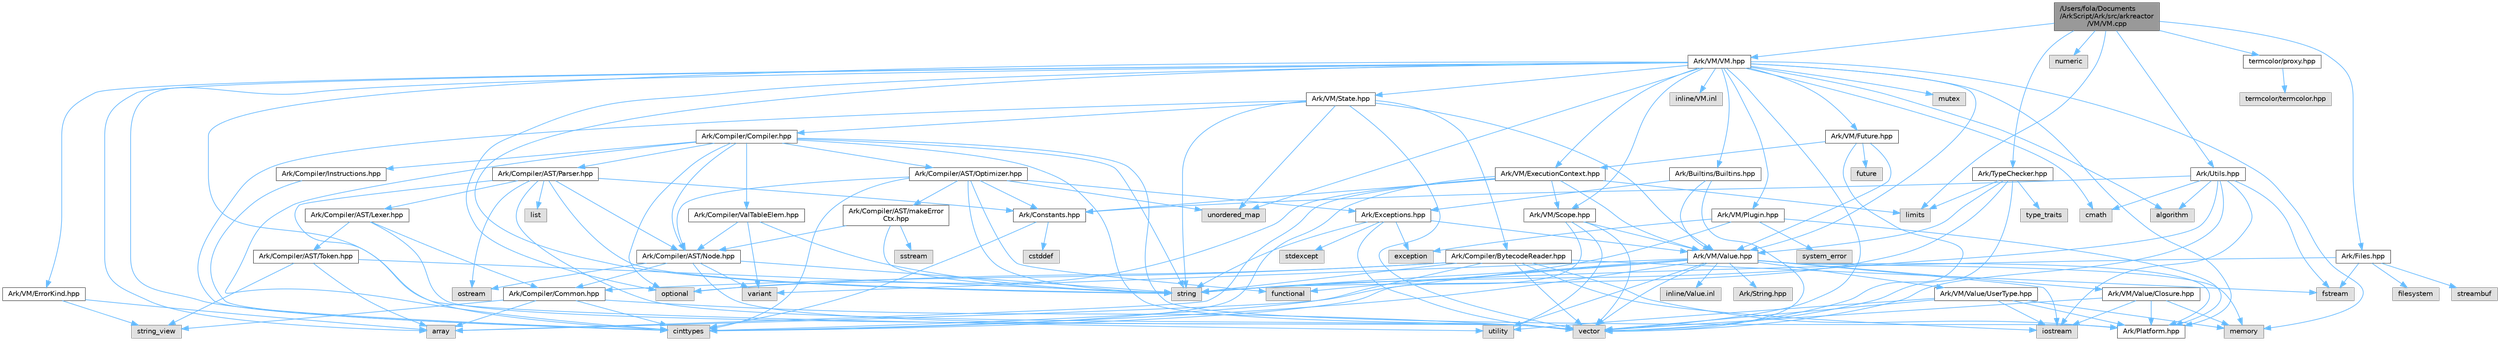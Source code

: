 digraph "/Users/fola/Documents/ArkScript/Ark/src/arkreactor/VM/VM.cpp"
{
 // INTERACTIVE_SVG=YES
 // LATEX_PDF_SIZE
  bgcolor="transparent";
  edge [fontname=Helvetica,fontsize=10,labelfontname=Helvetica,labelfontsize=10];
  node [fontname=Helvetica,fontsize=10,shape=box,height=0.2,width=0.4];
  Node1 [label="/Users/fola/Documents\l/ArkScript/Ark/src/arkreactor\l/VM/VM.cpp",height=0.2,width=0.4,color="gray40", fillcolor="grey60", style="filled", fontcolor="black",tooltip=" "];
  Node1 -> Node2 [color="steelblue1",style="solid"];
  Node2 [label="Ark/VM/VM.hpp",height=0.2,width=0.4,color="grey40", fillcolor="white", style="filled",URL="$d1/d91/VM_8hpp.html",tooltip="The ArkScript virtual machine."];
  Node2 -> Node3 [color="steelblue1",style="solid"];
  Node3 [label="array",height=0.2,width=0.4,color="grey60", fillcolor="#E0E0E0", style="filled",tooltip=" "];
  Node2 -> Node4 [color="steelblue1",style="solid"];
  Node4 [label="vector",height=0.2,width=0.4,color="grey60", fillcolor="#E0E0E0", style="filled",tooltip=" "];
  Node2 -> Node5 [color="steelblue1",style="solid"];
  Node5 [label="string",height=0.2,width=0.4,color="grey60", fillcolor="#E0E0E0", style="filled",tooltip=" "];
  Node2 -> Node6 [color="steelblue1",style="solid"];
  Node6 [label="cinttypes",height=0.2,width=0.4,color="grey60", fillcolor="#E0E0E0", style="filled",tooltip=" "];
  Node2 -> Node7 [color="steelblue1",style="solid"];
  Node7 [label="algorithm",height=0.2,width=0.4,color="grey60", fillcolor="#E0E0E0", style="filled",tooltip=" "];
  Node2 -> Node8 [color="steelblue1",style="solid"];
  Node8 [label="optional",height=0.2,width=0.4,color="grey60", fillcolor="#E0E0E0", style="filled",tooltip=" "];
  Node2 -> Node9 [color="steelblue1",style="solid"];
  Node9 [label="memory",height=0.2,width=0.4,color="grey60", fillcolor="#E0E0E0", style="filled",tooltip=" "];
  Node2 -> Node10 [color="steelblue1",style="solid"];
  Node10 [label="unordered_map",height=0.2,width=0.4,color="grey60", fillcolor="#E0E0E0", style="filled",tooltip=" "];
  Node2 -> Node11 [color="steelblue1",style="solid"];
  Node11 [label="utility",height=0.2,width=0.4,color="grey60", fillcolor="#E0E0E0", style="filled",tooltip=" "];
  Node2 -> Node12 [color="steelblue1",style="solid"];
  Node12 [label="mutex",height=0.2,width=0.4,color="grey60", fillcolor="#E0E0E0", style="filled",tooltip=" "];
  Node2 -> Node13 [color="steelblue1",style="solid"];
  Node13 [label="Ark/VM/Value.hpp",height=0.2,width=0.4,color="grey40", fillcolor="white", style="filled",URL="$de/dfd/Value_8hpp.html",tooltip=" "];
  Node13 -> Node4 [color="steelblue1",style="solid"];
  Node13 -> Node14 [color="steelblue1",style="solid"];
  Node14 [label="variant",height=0.2,width=0.4,color="grey60", fillcolor="#E0E0E0", style="filled",tooltip=" "];
  Node13 -> Node5 [color="steelblue1",style="solid"];
  Node13 -> Node6 [color="steelblue1",style="solid"];
  Node13 -> Node15 [color="steelblue1",style="solid"];
  Node15 [label="iostream",height=0.2,width=0.4,color="grey60", fillcolor="#E0E0E0", style="filled",tooltip=" "];
  Node13 -> Node9 [color="steelblue1",style="solid"];
  Node13 -> Node16 [color="steelblue1",style="solid"];
  Node16 [label="functional",height=0.2,width=0.4,color="grey60", fillcolor="#E0E0E0", style="filled",tooltip=" "];
  Node13 -> Node11 [color="steelblue1",style="solid"];
  Node13 -> Node17 [color="steelblue1",style="solid"];
  Node17 [label="Ark/String.hpp",height=0.2,width=0.4,color="grey60", fillcolor="#E0E0E0", style="filled",tooltip=" "];
  Node13 -> Node3 [color="steelblue1",style="solid"];
  Node13 -> Node18 [color="steelblue1",style="solid"];
  Node18 [label="Ark/VM/Value/Closure.hpp",height=0.2,width=0.4,color="grey40", fillcolor="white", style="filled",URL="$dc/dd5/Closure_8hpp.html",tooltip="Subtype of the value type, handling closures."];
  Node18 -> Node9 [color="steelblue1",style="solid"];
  Node18 -> Node4 [color="steelblue1",style="solid"];
  Node18 -> Node15 [color="steelblue1",style="solid"];
  Node18 -> Node19 [color="steelblue1",style="solid"];
  Node19 [label="Ark/Platform.hpp",height=0.2,width=0.4,color="grey40", fillcolor="white", style="filled",URL="$d5/d40/Platform_8hpp.html",tooltip="ArkScript configuration macros."];
  Node13 -> Node20 [color="steelblue1",style="solid"];
  Node20 [label="Ark/VM/Value/UserType.hpp",height=0.2,width=0.4,color="grey40", fillcolor="white", style="filled",URL="$dc/d3d/UserType_8hpp.html",tooltip="Subtype of the value, capable of handling any C++ type."];
  Node20 -> Node15 [color="steelblue1",style="solid"];
  Node20 -> Node4 [color="steelblue1",style="solid"];
  Node20 -> Node11 [color="steelblue1",style="solid"];
  Node20 -> Node9 [color="steelblue1",style="solid"];
  Node20 -> Node19 [color="steelblue1",style="solid"];
  Node13 -> Node19 [color="steelblue1",style="solid"];
  Node13 -> Node21 [color="steelblue1",style="solid"];
  Node21 [label="inline/Value.inl",height=0.2,width=0.4,color="grey60", fillcolor="#E0E0E0", style="filled",tooltip=" "];
  Node2 -> Node22 [color="steelblue1",style="solid"];
  Node22 [label="Ark/VM/Scope.hpp",height=0.2,width=0.4,color="grey40", fillcolor="white", style="filled",URL="$d8/dcd/Scope_8hpp.html",tooltip="The virtual machine scope system."];
  Node22 -> Node4 [color="steelblue1",style="solid"];
  Node22 -> Node11 [color="steelblue1",style="solid"];
  Node22 -> Node6 [color="steelblue1",style="solid"];
  Node22 -> Node13 [color="steelblue1",style="solid"];
  Node2 -> Node23 [color="steelblue1",style="solid"];
  Node23 [label="Ark/VM/State.hpp",height=0.2,width=0.4,color="grey40", fillcolor="white", style="filled",URL="$d0/db5/State_8hpp.html",tooltip="State used by the virtual machine: it loads the bytecode, can compile it if needed,..."];
  Node23 -> Node5 [color="steelblue1",style="solid"];
  Node23 -> Node4 [color="steelblue1",style="solid"];
  Node23 -> Node6 [color="steelblue1",style="solid"];
  Node23 -> Node10 [color="steelblue1",style="solid"];
  Node23 -> Node13 [color="steelblue1",style="solid"];
  Node23 -> Node24 [color="steelblue1",style="solid"];
  Node24 [label="Ark/Compiler/BytecodeReader.hpp",height=0.2,width=0.4,color="grey40", fillcolor="white", style="filled",URL="$d1/d84/BytecodeReader_8hpp.html",tooltip="A bytecode disassembler for ArkScript."];
  Node24 -> Node4 [color="steelblue1",style="solid"];
  Node24 -> Node25 [color="steelblue1",style="solid"];
  Node25 [label="fstream",height=0.2,width=0.4,color="grey60", fillcolor="#E0E0E0", style="filled",tooltip=" "];
  Node24 -> Node15 [color="steelblue1",style="solid"];
  Node24 -> Node5 [color="steelblue1",style="solid"];
  Node24 -> Node6 [color="steelblue1",style="solid"];
  Node24 -> Node8 [color="steelblue1",style="solid"];
  Node24 -> Node19 [color="steelblue1",style="solid"];
  Node24 -> Node26 [color="steelblue1",style="solid"];
  Node26 [label="Ark/Compiler/Common.hpp",height=0.2,width=0.4,color="grey40", fillcolor="white", style="filled",URL="$d8/ddd/Common_8hpp.html",tooltip="Common code for the compiler."];
  Node26 -> Node3 [color="steelblue1",style="solid"];
  Node26 -> Node27 [color="steelblue1",style="solid"];
  Node27 [label="string_view",height=0.2,width=0.4,color="grey60", fillcolor="#E0E0E0", style="filled",tooltip=" "];
  Node26 -> Node4 [color="steelblue1",style="solid"];
  Node26 -> Node6 [color="steelblue1",style="solid"];
  Node23 -> Node28 [color="steelblue1",style="solid"];
  Node28 [label="Ark/Compiler/Compiler.hpp",height=0.2,width=0.4,color="grey40", fillcolor="white", style="filled",URL="$d8/d0f/Compiler_8hpp.html",tooltip="ArkScript compiler is in charge of transforming the AST into bytecode."];
  Node28 -> Node4 [color="steelblue1",style="solid"];
  Node28 -> Node5 [color="steelblue1",style="solid"];
  Node28 -> Node6 [color="steelblue1",style="solid"];
  Node28 -> Node8 [color="steelblue1",style="solid"];
  Node28 -> Node19 [color="steelblue1",style="solid"];
  Node28 -> Node29 [color="steelblue1",style="solid"];
  Node29 [label="Ark/Compiler/Instructions.hpp",height=0.2,width=0.4,color="grey40", fillcolor="white", style="filled",URL="$d8/daa/Instructions_8hpp.html",tooltip="The different instructions used by the compiler and virtual machine."];
  Node29 -> Node6 [color="steelblue1",style="solid"];
  Node28 -> Node30 [color="steelblue1",style="solid"];
  Node30 [label="Ark/Compiler/AST/Node.hpp",height=0.2,width=0.4,color="grey40", fillcolor="white", style="filled",URL="$d7/dc6/Node_8hpp.html",tooltip="AST node used by the parser, optimizer and compiler."];
  Node30 -> Node14 [color="steelblue1",style="solid"];
  Node30 -> Node31 [color="steelblue1",style="solid"];
  Node31 [label="ostream",height=0.2,width=0.4,color="grey60", fillcolor="#E0E0E0", style="filled",tooltip=" "];
  Node30 -> Node5 [color="steelblue1",style="solid"];
  Node30 -> Node4 [color="steelblue1",style="solid"];
  Node30 -> Node26 [color="steelblue1",style="solid"];
  Node28 -> Node32 [color="steelblue1",style="solid"];
  Node32 [label="Ark/Compiler/AST/Parser.hpp",height=0.2,width=0.4,color="grey40", fillcolor="white", style="filled",URL="$d7/ddd/Parser_8hpp.html",tooltip="Parses a token stream into an AST by using the Ark::Node."];
  Node32 -> Node5 [color="steelblue1",style="solid"];
  Node32 -> Node33 [color="steelblue1",style="solid"];
  Node33 [label="list",height=0.2,width=0.4,color="grey60", fillcolor="#E0E0E0", style="filled",tooltip=" "];
  Node32 -> Node31 [color="steelblue1",style="solid"];
  Node32 -> Node4 [color="steelblue1",style="solid"];
  Node32 -> Node6 [color="steelblue1",style="solid"];
  Node32 -> Node34 [color="steelblue1",style="solid"];
  Node34 [label="Ark/Constants.hpp",height=0.2,width=0.4,color="grey40", fillcolor="white", style="filled",URL="$d6/de9/Constants_8hpp.html",tooltip="Constants used by ArkScript."];
  Node34 -> Node6 [color="steelblue1",style="solid"];
  Node34 -> Node35 [color="steelblue1",style="solid"];
  Node35 [label="cstddef",height=0.2,width=0.4,color="grey60", fillcolor="#E0E0E0", style="filled",tooltip=" "];
  Node32 -> Node36 [color="steelblue1",style="solid"];
  Node36 [label="Ark/Compiler/AST/Lexer.hpp",height=0.2,width=0.4,color="grey40", fillcolor="white", style="filled",URL="$da/d79/Lexer_8hpp.html",tooltip="Tokenize ArkScript code."];
  Node36 -> Node4 [color="steelblue1",style="solid"];
  Node36 -> Node37 [color="steelblue1",style="solid"];
  Node37 [label="Ark/Compiler/AST/Token.hpp",height=0.2,width=0.4,color="grey40", fillcolor="white", style="filled",URL="$d3/d6e/Token_8hpp.html",tooltip="Token definition for ArkScript."];
  Node37 -> Node3 [color="steelblue1",style="solid"];
  Node37 -> Node5 [color="steelblue1",style="solid"];
  Node37 -> Node27 [color="steelblue1",style="solid"];
  Node36 -> Node26 [color="steelblue1",style="solid"];
  Node32 -> Node30 [color="steelblue1",style="solid"];
  Node28 -> Node38 [color="steelblue1",style="solid"];
  Node38 [label="Ark/Compiler/AST/Optimizer.hpp",height=0.2,width=0.4,color="grey40", fillcolor="white", style="filled",URL="$db/d93/Optimizer_8hpp.html",tooltip="Optimizes a given ArkScript AST."];
  Node38 -> Node16 [color="steelblue1",style="solid"];
  Node38 -> Node10 [color="steelblue1",style="solid"];
  Node38 -> Node5 [color="steelblue1",style="solid"];
  Node38 -> Node6 [color="steelblue1",style="solid"];
  Node38 -> Node30 [color="steelblue1",style="solid"];
  Node38 -> Node39 [color="steelblue1",style="solid"];
  Node39 [label="Ark/Exceptions.hpp",height=0.2,width=0.4,color="grey40", fillcolor="white", style="filled",URL="$d2/de9/Exceptions_8hpp.html",tooltip="ArkScript homemade exceptions."];
  Node39 -> Node40 [color="steelblue1",style="solid"];
  Node40 [label="exception",height=0.2,width=0.4,color="grey60", fillcolor="#E0E0E0", style="filled",tooltip=" "];
  Node39 -> Node5 [color="steelblue1",style="solid"];
  Node39 -> Node4 [color="steelblue1",style="solid"];
  Node39 -> Node41 [color="steelblue1",style="solid"];
  Node41 [label="stdexcept",height=0.2,width=0.4,color="grey60", fillcolor="#E0E0E0", style="filled",tooltip=" "];
  Node39 -> Node13 [color="steelblue1",style="solid"];
  Node38 -> Node34 [color="steelblue1",style="solid"];
  Node38 -> Node42 [color="steelblue1",style="solid"];
  Node42 [label="Ark/Compiler/AST/makeError\lCtx.hpp",height=0.2,width=0.4,color="grey40", fillcolor="white", style="filled",URL="$dc/dc5/makeErrorCtx_8hpp.html",tooltip="Create string error context for AST errors."];
  Node42 -> Node43 [color="steelblue1",style="solid"];
  Node43 [label="sstream",height=0.2,width=0.4,color="grey60", fillcolor="#E0E0E0", style="filled",tooltip=" "];
  Node42 -> Node5 [color="steelblue1",style="solid"];
  Node42 -> Node30 [color="steelblue1",style="solid"];
  Node28 -> Node44 [color="steelblue1",style="solid"];
  Node44 [label="Ark/Compiler/ValTableElem.hpp",height=0.2,width=0.4,color="grey40", fillcolor="white", style="filled",URL="$dd/de7/ValTableElem_8hpp.html",tooltip="The basic value type handled by the compiler."];
  Node44 -> Node14 [color="steelblue1",style="solid"];
  Node44 -> Node5 [color="steelblue1",style="solid"];
  Node44 -> Node30 [color="steelblue1",style="solid"];
  Node2 -> Node45 [color="steelblue1",style="solid"];
  Node45 [label="Ark/VM/ErrorKind.hpp",height=0.2,width=0.4,color="grey40", fillcolor="white", style="filled",URL="$de/df9/ErrorKind_8hpp.html",tooltip=" "];
  Node45 -> Node3 [color="steelblue1",style="solid"];
  Node45 -> Node27 [color="steelblue1",style="solid"];
  Node2 -> Node46 [color="steelblue1",style="solid"];
  Node46 [label="Ark/VM/ExecutionContext.hpp",height=0.2,width=0.4,color="grey40", fillcolor="white", style="filled",URL="$db/df6/ExecutionContext_8hpp.html",tooltip="Keeping track of the internal data needed by the VM."];
  Node46 -> Node3 [color="steelblue1",style="solid"];
  Node46 -> Node47 [color="steelblue1",style="solid"];
  Node47 [label="limits",height=0.2,width=0.4,color="grey60", fillcolor="#E0E0E0", style="filled",tooltip=" "];
  Node46 -> Node8 [color="steelblue1",style="solid"];
  Node46 -> Node6 [color="steelblue1",style="solid"];
  Node46 -> Node34 [color="steelblue1",style="solid"];
  Node46 -> Node13 [color="steelblue1",style="solid"];
  Node46 -> Node22 [color="steelblue1",style="solid"];
  Node2 -> Node48 [color="steelblue1",style="solid"];
  Node48 [label="Ark/Builtins/Builtins.hpp",height=0.2,width=0.4,color="grey40", fillcolor="white", style="filled",URL="$da/d84/Builtins_8hpp.html",tooltip="Host the declaration of all the ArkScript builtins."];
  Node48 -> Node4 [color="steelblue1",style="solid"];
  Node48 -> Node13 [color="steelblue1",style="solid"];
  Node48 -> Node39 [color="steelblue1",style="solid"];
  Node2 -> Node19 [color="steelblue1",style="solid"];
  Node2 -> Node49 [color="steelblue1",style="solid"];
  Node49 [label="Ark/VM/Plugin.hpp",height=0.2,width=0.4,color="grey40", fillcolor="white", style="filled",URL="$db/d0e/Plugin_8hpp.html",tooltip="Loads .dll/.so/.dynlib files."];
  Node49 -> Node19 [color="steelblue1",style="solid"];
  Node49 -> Node5 [color="steelblue1",style="solid"];
  Node49 -> Node50 [color="steelblue1",style="solid"];
  Node50 [label="system_error",height=0.2,width=0.4,color="grey60", fillcolor="#E0E0E0", style="filled",tooltip=" "];
  Node49 -> Node40 [color="steelblue1",style="solid"];
  Node2 -> Node51 [color="steelblue1",style="solid"];
  Node51 [label="Ark/VM/Future.hpp",height=0.2,width=0.4,color="grey40", fillcolor="white", style="filled",URL="$d0/dda/Future_8hpp.html",tooltip=" "];
  Node51 -> Node52 [color="steelblue1",style="solid"];
  Node52 [label="future",height=0.2,width=0.4,color="grey60", fillcolor="#E0E0E0", style="filled",tooltip=" "];
  Node51 -> Node4 [color="steelblue1",style="solid"];
  Node51 -> Node13 [color="steelblue1",style="solid"];
  Node51 -> Node46 [color="steelblue1",style="solid"];
  Node2 -> Node53 [color="steelblue1",style="solid"];
  Node53 [label="cmath",height=0.2,width=0.4,color="grey60", fillcolor="#E0E0E0", style="filled",tooltip=" "];
  Node2 -> Node54 [color="steelblue1",style="solid"];
  Node54 [label="inline/VM.inl",height=0.2,width=0.4,color="grey60", fillcolor="#E0E0E0", style="filled",tooltip=" "];
  Node1 -> Node55 [color="steelblue1",style="solid"];
  Node55 [label="numeric",height=0.2,width=0.4,color="grey60", fillcolor="#E0E0E0", style="filled",tooltip=" "];
  Node1 -> Node47 [color="steelblue1",style="solid"];
  Node1 -> Node56 [color="steelblue1",style="solid"];
  Node56 [label="termcolor/proxy.hpp",height=0.2,width=0.4,color="grey40", fillcolor="white", style="filled",URL="$d5/d3a/proxy_8hpp.html",tooltip=" "];
  Node56 -> Node57 [color="steelblue1",style="solid"];
  Node57 [label="termcolor/termcolor.hpp",height=0.2,width=0.4,color="grey60", fillcolor="#E0E0E0", style="filled",tooltip=" "];
  Node1 -> Node58 [color="steelblue1",style="solid"];
  Node58 [label="Ark/Files.hpp",height=0.2,width=0.4,color="grey40", fillcolor="white", style="filled",URL="$d4/dc0/Files_8hpp.html",tooltip="Lots of utilities about the filesystem."];
  Node58 -> Node5 [color="steelblue1",style="solid"];
  Node58 -> Node25 [color="steelblue1",style="solid"];
  Node58 -> Node59 [color="steelblue1",style="solid"];
  Node59 [label="streambuf",height=0.2,width=0.4,color="grey60", fillcolor="#E0E0E0", style="filled",tooltip=" "];
  Node58 -> Node60 [color="steelblue1",style="solid"];
  Node60 [label="filesystem",height=0.2,width=0.4,color="grey60", fillcolor="#E0E0E0", style="filled",tooltip=" "];
  Node1 -> Node61 [color="steelblue1",style="solid"];
  Node61 [label="Ark/Utils.hpp",height=0.2,width=0.4,color="grey40", fillcolor="white", style="filled",URL="$d7/d09/Utils_8hpp.html",tooltip="Lots of utilities about string, filesystem and more."];
  Node61 -> Node7 [color="steelblue1",style="solid"];
  Node61 -> Node5 [color="steelblue1",style="solid"];
  Node61 -> Node15 [color="steelblue1",style="solid"];
  Node61 -> Node25 [color="steelblue1",style="solid"];
  Node61 -> Node4 [color="steelblue1",style="solid"];
  Node61 -> Node53 [color="steelblue1",style="solid"];
  Node61 -> Node34 [color="steelblue1",style="solid"];
  Node1 -> Node62 [color="steelblue1",style="solid"];
  Node62 [label="Ark/TypeChecker.hpp",height=0.2,width=0.4,color="grey40", fillcolor="white", style="filled",URL="$db/d5e/TypeChecker_8hpp.html",tooltip=" "];
  Node62 -> Node47 [color="steelblue1",style="solid"];
  Node62 -> Node5 [color="steelblue1",style="solid"];
  Node62 -> Node4 [color="steelblue1",style="solid"];
  Node62 -> Node63 [color="steelblue1",style="solid"];
  Node63 [label="type_traits",height=0.2,width=0.4,color="grey60", fillcolor="#E0E0E0", style="filled",tooltip=" "];
  Node62 -> Node13 [color="steelblue1",style="solid"];
}

